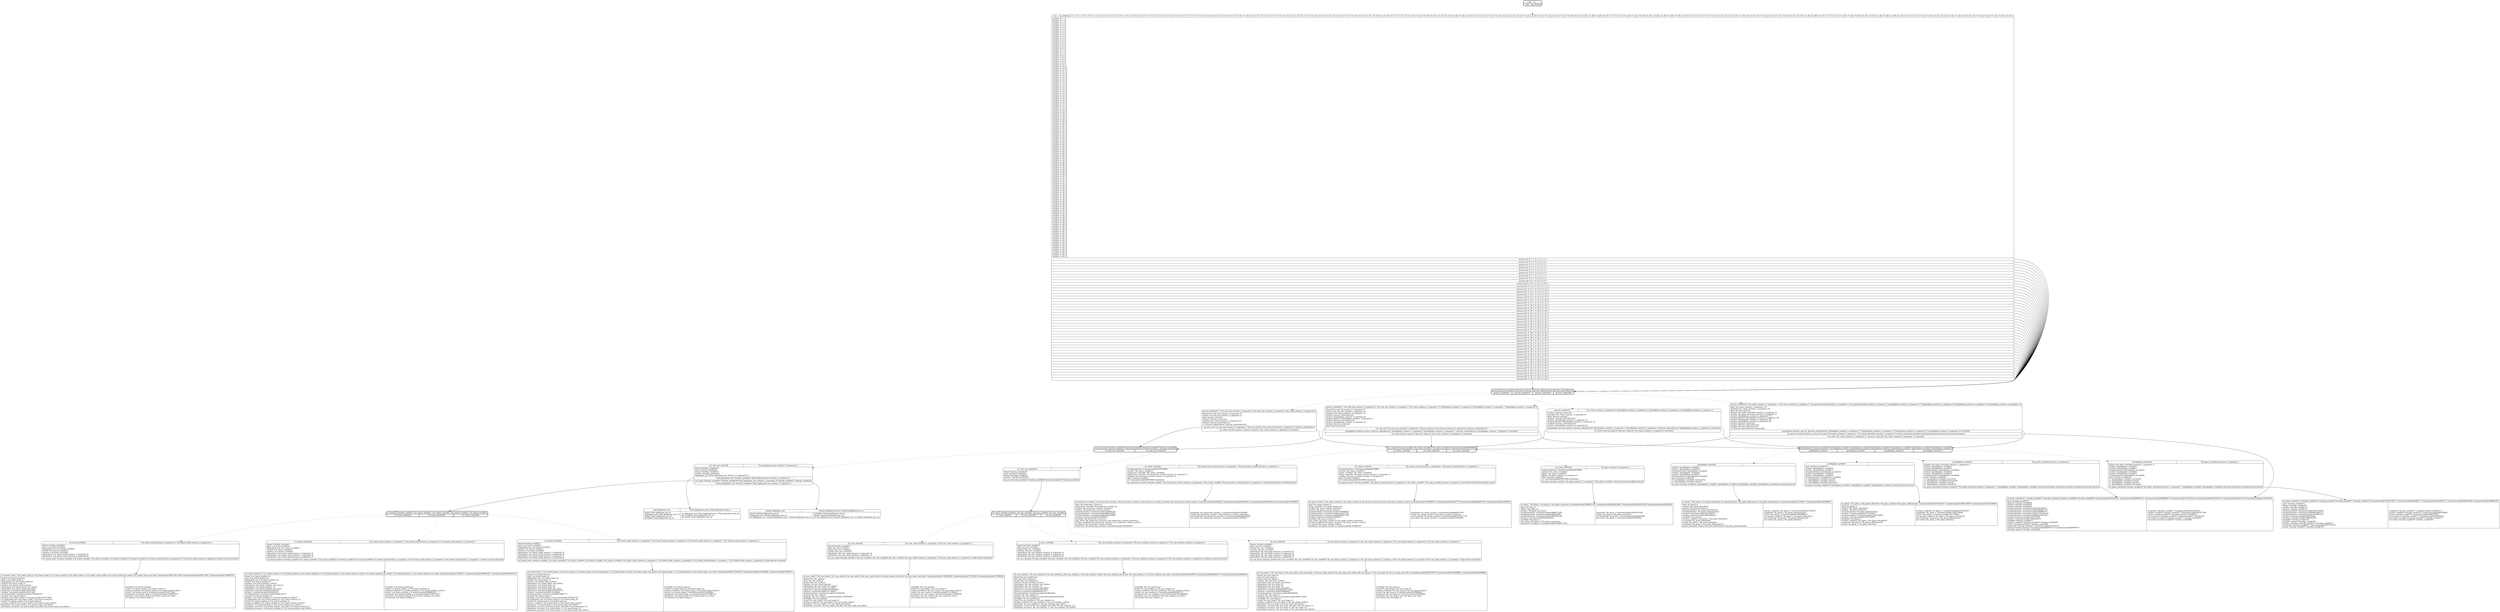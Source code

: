 // Generated by Hype
digraph "woodworking_legal_fewer_htn_groundings" {
  nodesep=1
  ranksep=1
  // Operators
  node [shape=record]
  "cut_board_large" [
    label="{{\N|?cut_board_large_b ?cut_board_large_p ?cut_board_large_m ?cut_board_large_w ?cut_board_large_surface ?cut_board_large_size_before ?cut_board_large_s1 ?cut_board_large_s2 ?cut_board_large_size_after ?constantvariable1278363279 ?constantvariable313024468 ?constantvariable971968717}|{(board ?cut_board_large_b)\l(part ?cut_board_large_p)\l(highspeed_saw ?cut_board_large_m)\l(awood ?cut_board_large_w)\l(surface ?cut_board_large_surface)\l(aboardsize ?cut_board_large_size_before)\l(aboardsize ?cut_board_large_s1)\l(aboardsize ?cut_board_large_s2)\l(aboardsize ?cut_board_large_size_after)\l(apartsize ?constantvariable1278363279)\l(acolour ?constantvariable313024468)\l(treatmentstatus ?constantvariable971968717)\l(unused ?cut_board_large_p)\l(goalsize ?cut_board_large_p ?constantvariable1278363279)\l(in_highspeed_saw ?cut_board_large_b ?cut_board_large_m)\l(wood ?cut_board_large_b ?cut_board_large_w)\l(surface_condition ?cut_board_large_b ?cut_board_large_surface)\l(boardsize ?cut_board_large_b ?cut_board_large_size_before)\l(boardsize_successor ?cut_board_large_size_after ?cut_board_large_s1)\l(boardsize_successor ?cut_board_large_s1 ?cut_board_large_s2)\l(boardsize_successor ?cut_board_large_s2 ?cut_board_large_size_before)\l|(available ?cut_board_large_p)\l(wood ?cut_board_large_p ?cut_board_large_w)\l(surface_condition ?cut_board_large_p ?cut_board_large_surface)\l(colour ?cut_board_large_p ?constantvariable313024468)\l(treatment ?cut_board_large_p ?constantvariable971968717)\l(boardsize ?cut_board_large_b ?cut_board_large_size_after)\lnot (unused ?cut_board_large_p)\l}}"
  ]
  "cut_board_medium" [
    label="{{\N|?cut_board_medium_b ?cut_board_medium_p ?cut_board_medium_m ?cut_board_medium_w ?cut_board_medium_surface ?cut_board_medium_size_before ?cut_board_medium_s1 ?cut_board_medium_size_after ?constantvariable212106237 ?constantvariable1690083347 ?constantvariable1650815227}|{(board ?cut_board_medium_b)\l(part ?cut_board_medium_p)\l(highspeed_saw ?cut_board_medium_m)\l(awood ?cut_board_medium_w)\l(surface ?cut_board_medium_surface)\l(aboardsize ?cut_board_medium_size_before)\l(aboardsize ?cut_board_medium_s1)\l(aboardsize ?cut_board_medium_size_after)\l(apartsize ?constantvariable212106237)\l(acolour ?constantvariable1690083347)\l(treatmentstatus ?constantvariable1650815227)\l(unused ?cut_board_medium_p)\l(goalsize ?cut_board_medium_p ?constantvariable212106237)\l(in_highspeed_saw ?cut_board_medium_b ?cut_board_medium_m)\l(wood ?cut_board_medium_b ?cut_board_medium_w)\l(surface_condition ?cut_board_medium_b ?cut_board_medium_surface)\l(boardsize ?cut_board_medium_b ?cut_board_medium_size_before)\l(boardsize_successor ?cut_board_medium_size_after ?cut_board_medium_s1)\l(boardsize_successor ?cut_board_medium_s1 ?cut_board_medium_size_before)\l|(available ?cut_board_medium_p)\l(wood ?cut_board_medium_p ?cut_board_medium_w)\l(surface_condition ?cut_board_medium_p ?cut_board_medium_surface)\l(colour ?cut_board_medium_p ?constantvariable1690083347)\l(treatment ?cut_board_medium_p ?constantvariable1650815227)\l(boardsize ?cut_board_medium_b ?cut_board_medium_size_after)\lnot (unused ?cut_board_medium_p)\l}}"
  ]
  "cut_board_small" [
    label="{{\N|?cut_board_small_b ?cut_board_small_p ?cut_board_small_m ?cut_board_small_w ?cut_board_small_surface ?cut_board_small_size_before ?cut_board_small_size_after ?constantvariable719147384 ?constantvariable2074871584 ?constantvariable1336658767}|{(board ?cut_board_small_b)\l(part ?cut_board_small_p)\l(highspeed_saw ?cut_board_small_m)\l(awood ?cut_board_small_w)\l(surface ?cut_board_small_surface)\l(aboardsize ?cut_board_small_size_before)\l(aboardsize ?cut_board_small_size_after)\l(apartsize ?constantvariable719147384)\l(acolour ?constantvariable2074871584)\l(treatmentstatus ?constantvariable1336658767)\l(unused ?cut_board_small_p)\l(goalsize ?cut_board_small_p ?constantvariable719147384)\l(in_highspeed_saw ?cut_board_small_b ?cut_board_small_m)\l(wood ?cut_board_small_b ?cut_board_small_w)\l(surface_condition ?cut_board_small_b ?cut_board_small_surface)\l(boardsize ?cut_board_small_b ?cut_board_small_size_before)\l(boardsize_successor ?cut_board_small_size_after ?cut_board_small_size_before)\l|(available ?cut_board_small_p)\l(wood ?cut_board_small_p ?cut_board_small_w)\l(surface_condition ?cut_board_small_p ?cut_board_small_surface)\l(colour ?cut_board_small_p ?constantvariable2074871584)\l(treatment ?cut_board_small_p ?constantvariable1336658767)\l(boardsize ?cut_board_small_b ?cut_board_small_size_after)\lnot (unused ?cut_board_small_p)\l}}"
  ]
  "do_glaze" [
    label="{{\N|?do_glaze_x ?do_glaze_m ?do_glaze_newcolour ?constantvariable1086871163 ?constantvariable298245469 ?constantvariable1900545328 ?constantvariable422481684}|{(part ?do_glaze_x)\l(glazer ?do_glaze_m)\l(acolour ?do_glaze_newcolour)\l(treatmentstatus ?constantvariable1086871163)\l(treatmentstatus ?constantvariable298245469)\l(treatmentstatus ?constantvariable1900545328)\l(acolour ?constantvariable422481684)\l(available ?do_glaze_x)\l(has_colour ?do_glaze_m ?do_glaze_newcolour)\l(treatment ?do_glaze_x ?constantvariable1086871163)\l|(treatment ?do_glaze_x ?constantvariable1900545328)\l(colour ?do_glaze_x ?do_glaze_newcolour)\lnot (treatment ?do_glaze_x ?constantvariable298245469)\lnot (colour ?do_glaze_x ?constantvariable422481684)\l}}"
  ]
  "do_grind" [
    label="{{\N|?do_grind_x ?do_grind_oldsurface ?do_grind_oldcolour ?do_grind_oldtreatment ?do_grind_newtreatment ?constantvariable521350637 ?constantvariable1995568423}|{(part ?do_grind_x)\l(surface ?do_grind_oldsurface)\l(acolour ?do_grind_oldcolour)\l(treatmentstatus ?do_grind_oldtreatment)\l(treatmentstatus ?do_grind_newtreatment)\l(surface ?constantvariable521350637)\l(acolour ?constantvariable1995568423)\l(available ?do_grind_x)\l(surface_condition ?do_grind_x ?do_grind_oldsurface)\l(is_smooth ?do_grind_oldsurface)\l(colour ?do_grind_x ?do_grind_oldcolour)\l(treatment ?do_grind_x ?do_grind_oldtreatment)\l(grind_treatment_change ?do_grind_oldtreatment ?do_grind_newtreatment)\l|(surface_condition ?do_grind_x ?constantvariable521350637)\l(treatment ?do_grind_x ?do_grind_newtreatment)\l(colour ?do_grind_x ?constantvariable1995568423)\lnot (surface_condition ?do_grind_x ?do_grind_oldsurface)\lnot (treatment ?do_grind_x ?do_grind_oldtreatment)\lnot (colour ?do_grind_x ?do_grind_oldcolour)\l}}"
  ]
  "do_grind_untreated" [
    label="{{\N|?newobj_variable57 ?newobj_variable64 ?newobj_variable65 ?newobj_variable66 ?constantvariable702183411 ?constantvariable406992733 ?constantvariable506990077 ?constantvariable1738120144 ?constantvariable495324479 ?constantvariable343357709 ?constantvariable1258199451}|{(part ?newobj_variable57)\l(grinder ?newobj_variable64)\l(surface ?newobj_variable65)\l(acolour ?newobj_variable66)\l(treatmentstatus ?constantvariable702183411)\l(treatmentstatus ?constantvariable406992733)\l(treatmentstatus ?constantvariable506990077)\l(treatmentstatus ?constantvariable1738120144)\l(treatmentstatus ?constantvariable495324479)\l(surface ?constantvariable343357709)\l(acolour ?constantvariable1258199451)\l(available ?newobj_variable57)\l(surface_condition ?newobj_variable57 ?newobj_variable65)\l(colour ?newobj_variable57 ?newobj_variable66)\l(treatment ?newobj_variable57 ?constantvariable702183411)\l(grind_treatment_change ?constantvariable406992733 ?constantvariable506990077)\l(machine_present ?newobj_variable64)\l|(treatment ?newobj_variable57 ?constantvariable495324479)\l(surface_condition ?newobj_variable57 ?constantvariable343357709)\l(colour ?newobj_variable57 ?constantvariable1258199451)\lnot (treatment ?newobj_variable57 ?constantvariable1738120144)\lnot (surface_condition ?newobj_variable57 ?newobj_variable65)\lnot (colour ?newobj_variable57 ?newobj_variable66)\l}}"
  ]
  "do_immersion_varnish" [
    label="{{\N|?do_immersion_varnish_x ?do_immersion_varnish_m ?do_immersion_varnish_newcolour ?do_immersion_varnish_surface ?constantvariable129458220 ?constantvariable286632942 ?constantvariable281362908 ?constantvariable319059067}|{(part ?do_immersion_varnish_x)\l(immersion_varnisher ?do_immersion_varnish_m)\l(acolour ?do_immersion_varnish_newcolour)\l(surface ?do_immersion_varnish_surface)\l(treatmentstatus ?constantvariable129458220)\l(treatmentstatus ?constantvariable286632942)\l(treatmentstatus ?constantvariable281362908)\l(acolour ?constantvariable319059067)\l(available ?do_immersion_varnish_x)\l(has_colour ?do_immersion_varnish_m ?do_immersion_varnish_newcolour)\l(surface_condition ?do_immersion_varnish_x ?do_immersion_varnish_surface)\l(is_smooth ?do_immersion_varnish_surface)\l(treatment ?do_immersion_varnish_x ?constantvariable129458220)\l|(treatment ?do_immersion_varnish_x ?constantvariable281362908)\l(colour ?do_immersion_varnish_x ?do_immersion_varnish_newcolour)\lnot (treatment ?do_immersion_varnish_x ?constantvariable286632942)\lnot (colour ?do_immersion_varnish_x ?constantvariable319059067)\l}}"
  ]
  "do_plane" [
    label="{{\N|?do_plane_x ?do_plane_oldsurface ?do_plane_oldcolour ?do_plane_oldtreatment ?constantvariable1637010447 ?constantvariable1288755959 ?constantvariable1631726897}|{(part ?do_plane_x)\l(surface ?do_plane_oldsurface)\l(acolour ?do_plane_oldcolour)\l(treatmentstatus ?do_plane_oldtreatment)\l(surface ?constantvariable1637010447)\l(treatmentstatus ?constantvariable1288755959)\l(acolour ?constantvariable1631726897)\l(available ?do_plane_x)\l(surface_condition ?do_plane_x ?do_plane_oldsurface)\l(treatment ?do_plane_x ?do_plane_oldtreatment)\l(colour ?do_plane_x ?do_plane_oldcolour)\l|(surface_condition ?do_plane_x ?constantvariable1637010447)\l(treatment ?do_plane_x ?constantvariable1288755959)\l(colour ?do_plane_x ?constantvariable1631726897)\lnot (surface_condition ?do_plane_x ?do_plane_oldsurface)\lnot (treatment ?do_plane_x ?do_plane_oldtreatment)\lnot (colour ?do_plane_x ?do_plane_oldcolour)\l}}"
  ]
  "do_plane_untreated" [
    label="{{\N|?newobj_variable75 ?newobj_variable76 ?newobj_variable77 ?newobj_variable79 ?constantvariable1607353027 ?constantvariable684396417 ?constantvariable1652981517 ?constantvariable308145609 ?constantvariable1068002587}|{(part ?newobj_variable75)\l(planer ?newobj_variable76)\l(surface ?newobj_variable77)\l(acolour ?newobj_variable79)\l(treatmentstatus ?constantvariable1607353027)\l(treatmentstatus ?constantvariable684396417)\l(treatmentstatus ?constantvariable1652981517)\l(surface ?constantvariable308145609)\l(acolour ?constantvariable1068002587)\l(available ?newobj_variable75)\l(machine_present ?newobj_variable76)\l(surface_condition ?newobj_variable75 ?newobj_variable77)\l(treatment ?newobj_variable75 ?constantvariable1607353027)\l(colour ?newobj_variable75 ?newobj_variable79)\l|(treatment ?newobj_variable75 ?constantvariable1652981517)\l(surface_condition ?newobj_variable75 ?constantvariable308145609)\l(colour ?newobj_variable75 ?constantvariable1068002587)\lnot (treatment ?newobj_variable75 ?constantvariable684396417)\lnot (surface_condition ?newobj_variable75 ?newobj_variable77)\lnot (colour ?newobj_variable75 ?newobj_variable79)\l}}"
  ]
  "do_saw_large" [
    label="{{\N|?do_saw_large_b ?do_saw_large_p ?do_saw_large_w ?do_saw_large_surface ?do_saw_large_size_before ?do_saw_large_s1 ?do_saw_large_s2 ?do_saw_large_size_after ?constantvariable2026575395 ?constantvariable539566862 ?constantvariable583566864}|{(board ?do_saw_large_b)\l(part ?do_saw_large_p)\l(awood ?do_saw_large_w)\l(surface ?do_saw_large_surface)\l(aboardsize ?do_saw_large_size_before)\l(aboardsize ?do_saw_large_s1)\l(aboardsize ?do_saw_large_s2)\l(aboardsize ?do_saw_large_size_after)\l(apartsize ?constantvariable2026575395)\l(acolour ?constantvariable539566862)\l(treatmentstatus ?constantvariable583566864)\l(unused ?do_saw_large_p)\l(goalsize ?do_saw_large_p ?constantvariable2026575395)\l(available ?do_saw_large_b)\l(wood ?do_saw_large_b ?do_saw_large_w)\l(surface_condition ?do_saw_large_b ?do_saw_large_surface)\l(boardsize ?do_saw_large_b ?do_saw_large_size_before)\l(boardsize_successor ?do_saw_large_size_after ?do_saw_large_s1)\l(boardsize_successor ?do_saw_large_s1 ?do_saw_large_s2)\l(boardsize_successor ?do_saw_large_s2 ?do_saw_large_size_before)\l|(available ?do_saw_large_p)\l(wood ?do_saw_large_p ?do_saw_large_w)\l(surface_condition ?do_saw_large_p ?do_saw_large_surface)\l(colour ?do_saw_large_p ?constantvariable539566862)\l(treatment ?do_saw_large_p ?constantvariable583566864)\l(boardsize ?do_saw_large_b ?do_saw_large_size_after)\lnot (unused ?do_saw_large_p)\l}}"
  ]
  "do_saw_medium" [
    label="{{\N|?do_saw_medium_b ?do_saw_medium_p ?do_saw_medium_w ?do_saw_medium_surface ?do_saw_medium_size_before ?do_saw_medium_s1 ?do_saw_medium_size_after ?constantvariable633833592 ?constantvariable469443757 ?constantvariable1023882406}|{(board ?do_saw_medium_b)\l(part ?do_saw_medium_p)\l(awood ?do_saw_medium_w)\l(surface ?do_saw_medium_surface)\l(aboardsize ?do_saw_medium_size_before)\l(aboardsize ?do_saw_medium_s1)\l(aboardsize ?do_saw_medium_size_after)\l(apartsize ?constantvariable633833592)\l(acolour ?constantvariable469443757)\l(treatmentstatus ?constantvariable1023882406)\l(unused ?do_saw_medium_p)\l(goalsize ?do_saw_medium_p ?constantvariable633833592)\l(available ?do_saw_medium_b)\l(wood ?do_saw_medium_b ?do_saw_medium_w)\l(surface_condition ?do_saw_medium_b ?do_saw_medium_surface)\l(boardsize ?do_saw_medium_b ?do_saw_medium_size_before)\l(boardsize_successor ?do_saw_medium_size_after ?do_saw_medium_s1)\l(boardsize_successor ?do_saw_medium_s1 ?do_saw_medium_size_before)\l|(available ?do_saw_medium_p)\l(wood ?do_saw_medium_p ?do_saw_medium_w)\l(surface_condition ?do_saw_medium_p ?do_saw_medium_surface)\l(colour ?do_saw_medium_p ?constantvariable469443757)\l(treatment ?do_saw_medium_p ?constantvariable1023882406)\l(boardsize ?do_saw_medium_b ?do_saw_medium_size_after)\lnot (unused ?do_saw_medium_p)\l}}"
  ]
  "do_saw_small" [
    label="{{\N|?do_saw_small_b ?do_saw_small_p ?do_saw_small_w ?do_saw_small_surface ?do_saw_small_size_before ?do_saw_small_size_after ?constantvariable1182850905 ?constantvariable731116025 ?constantvariable2127388439}|{(board ?do_saw_small_b)\l(part ?do_saw_small_p)\l(awood ?do_saw_small_w)\l(surface ?do_saw_small_surface)\l(aboardsize ?do_saw_small_size_before)\l(aboardsize ?do_saw_small_size_after)\l(apartsize ?constantvariable1182850905)\l(acolour ?constantvariable731116025)\l(treatmentstatus ?constantvariable2127388439)\l(unused ?do_saw_small_p)\l(goalsize ?do_saw_small_p ?constantvariable1182850905)\l(available ?do_saw_small_b)\l(wood ?do_saw_small_b ?do_saw_small_w)\l(surface_condition ?do_saw_small_b ?do_saw_small_surface)\l(boardsize ?do_saw_small_b ?do_saw_small_size_before)\l(boardsize_successor ?do_saw_small_size_after ?do_saw_small_size_before)\l|(available ?do_saw_small_p)\l(wood ?do_saw_small_p ?do_saw_small_w)\l(surface_condition ?do_saw_small_p ?do_saw_small_surface)\l(colour ?do_saw_small_p ?constantvariable731116025)\l(treatment ?do_saw_small_p ?constantvariable2127388439)\l(boardsize ?do_saw_small_b ?do_saw_small_size_after)\lnot (unused ?do_saw_small_p)\l}}"
  ]
  "do_spray_varnish" [
    label="{{\N|?do_spray_varnish_x ?do_spray_varnish_m ?do_spray_varnish_newcolour ?do_spray_varnish_surface ?constantvariable797888567 ?constantvariable335041779 ?constantvariable688467185 ?constantvariable421409287}|{(part ?do_spray_varnish_x)\l(spray_varnisher ?do_spray_varnish_m)\l(acolour ?do_spray_varnish_newcolour)\l(surface ?do_spray_varnish_surface)\l(treatmentstatus ?constantvariable797888567)\l(treatmentstatus ?constantvariable335041779)\l(treatmentstatus ?constantvariable688467185)\l(acolour ?constantvariable421409287)\l(available ?do_spray_varnish_x)\l(has_colour ?do_spray_varnish_m ?do_spray_varnish_newcolour)\l(surface_condition ?do_spray_varnish_x ?do_spray_varnish_surface)\l(is_smooth ?do_spray_varnish_surface)\l(treatment ?do_spray_varnish_x ?constantvariable797888567)\l|(treatment ?do_spray_varnish_x ?constantvariable688467185)\l(colour ?do_spray_varnish_x ?do_spray_varnish_newcolour)\lnot (treatment ?do_spray_varnish_x ?constantvariable335041779)\lnot (colour ?do_spray_varnish_x ?constantvariable421409287)\l}}"
  ]
  "load_highspeed_saw" [
    label="{{\N|?load_highspeed_saw_b ?load_highspeed_saw_m}|{(board ?load_highspeed_saw_b)\l(highspeed_saw ?load_highspeed_saw_m)\l(empty ?load_highspeed_saw_m)\l(available ?load_highspeed_saw_b)\l|(in_highspeed_saw ?load_highspeed_saw_b ?load_highspeed_saw_m)\lnot (available ?load_highspeed_saw_b)\lnot (empty ?load_highspeed_saw_m)\l}}"
  ]
  "unload_highspeed_saw" [
    label="{{\N|?unload_highspeed_saw_b ?unload_highspeed_saw_m}|{(board ?unload_highspeed_saw_b)\l(highspeed_saw ?unload_highspeed_saw_m)\l(in_highspeed_saw ?unload_highspeed_saw_b ?unload_highspeed_saw_m)\l|(available ?unload_highspeed_saw_b)\l(empty ?unload_highspeed_saw_m)\lnot (in_highspeed_saw ?unload_highspeed_saw_b ?unload_highspeed_saw_m)\l}}"
  ]
  // Methods
  node [shape=Mrecord]
  "cut_and_saw" [
    style=bold
    label="{{\N|?newobj_variable25 ?newobj_variable26 ?newobj_variable27 ?newobj_variable28}|{<0>cut_and_saw_method6|<1>cut_and_saw_method10}}"
  ]
  "cut_and_saw_method6" [
    label="{{\N|?load_highspeed_saw_instance_3_argument_6}|(board ?newobj_variable25)\l(part ?newobj_variable26)\l(awood ?newobj_variable27)\l(surface ?newobj_variable28)\l(highspeed_saw ?load_highspeed_saw_instance_3_argument_6)\l|<0>load_highspeed_saw ?newobj_variable25 ?load_highspeed_saw_instance_3_argument_6|<1>cut_board ?newobj_variable25 ?newobj_variable26 ?load_highspeed_saw_instance_3_argument_6 ?newobj_variable27 ?newobj_variable28|<2>unload_highspeed_saw ?newobj_variable25 ?load_highspeed_saw_instance_3_argument_6}"
  ]
  "cut_and_saw":0 -> "cut_and_saw_method6" [style=dotted]
  "cut_and_saw_method6":0 -> "load_highspeed_saw"
  "cut_and_saw_method6":1 -> "cut_board"
  "cut_and_saw_method6":2 -> "unload_highspeed_saw"
  "cut_and_saw_method10" [
    label="{{\N|}|(board ?newobj_variable25)\l(part ?newobj_variable26)\l(awood ?newobj_variable27)\l(surface ?newobj_variable28)\l|<0>do_saw ?newobj_variable25 ?newobj_variable26 ?newobj_variable27 ?newobj_variable28}"
  ]
  "cut_and_saw":1 -> "cut_and_saw_method10" [style=dotted]
  "cut_and_saw_method10":0 -> "do_saw"
  "cut_board" [
    style=bold
    label="{{\N|?newobj_variable2 ?cut_board_variable1 ?cut_board_variable2 ?cut_board_variable3 ?cut_board_variable4}|{<0>cut_board_method4|<1>cut_board_method4b|<2>cut_board_method4c}}"
  ]
  "cut_board_method4" [
    label="{{\N|?cut_board_small_instance_2_argument_5 ?cut_board_small_instance_2_argument_6}|(board ?newobj_variable2)\l(part ?cut_board_variable1)\l(highspeed_saw ?cut_board_variable2)\l(awood ?cut_board_variable3)\l(surface ?cut_board_variable4)\l(aboardsize ?cut_board_small_instance_2_argument_5)\l(aboardsize ?cut_board_small_instance_2_argument_6)\l|<0>cut_board_small ?newobj_variable2 ?cut_board_variable1 ?cut_board_variable2 ?cut_board_variable3 ?cut_board_variable4 ?cut_board_small_instance_2_argument_5 ?cut_board_small_instance_2_argument_6 small natural untreated}"
  ]
  "cut_board":0 -> "cut_board_method4" [style=dotted]
  "cut_board_method4":0 -> "cut_board_small"
  "cut_board_method4b" [
    label="{{\N|?cut_board_small_instance_2_argument_5 ?cut_board_small_instance_2_argument_6 ?cut_board_small_instance_2_argument_7}|(board ?newobj_variable2)\l(part ?cut_board_variable1)\l(highspeed_saw ?cut_board_variable2)\l(awood ?cut_board_variable3)\l(surface ?cut_board_variable4)\l(aboardsize ?cut_board_small_instance_2_argument_5)\l(aboardsize ?cut_board_small_instance_2_argument_6)\l(aboardsize ?cut_board_small_instance_2_argument_7)\l|<0>cut_board_medium ?newobj_variable2 ?cut_board_variable1 ?cut_board_variable2 ?cut_board_variable3 ?cut_board_variable4 ?cut_board_small_instance_2_argument_5 ?cut_board_small_instance_2_argument_6 ?cut_board_small_instance_2_argument_7 medium natural untreated}"
  ]
  "cut_board":1 -> "cut_board_method4b" [style=dotted]
  "cut_board_method4b":0 -> "cut_board_medium"
  "cut_board_method4c" [
    label="{{\N|?cut_board_small_instance_2_argument_5 ?cut_board_small_instance_2_argument_6 ?cut_board_small_instance_2_argument_7 ?cut_board_small_instance_2_argument_8}|(board ?newobj_variable2)\l(part ?cut_board_variable1)\l(highspeed_saw ?cut_board_variable2)\l(awood ?cut_board_variable3)\l(surface ?cut_board_variable4)\l(aboardsize ?cut_board_small_instance_2_argument_5)\l(aboardsize ?cut_board_small_instance_2_argument_6)\l(aboardsize ?cut_board_small_instance_2_argument_7)\l(aboardsize ?cut_board_small_instance_2_argument_8)\l|<0>cut_board_large ?newobj_variable2 ?cut_board_variable1 ?cut_board_variable2 ?cut_board_variable3 ?cut_board_variable4 ?cut_board_small_instance_2_argument_5 ?cut_board_small_instance_2_argument_6 ?cut_board_small_instance_2_argument_7 ?cut_board_small_instance_2_argument_8 large natural untreated}"
  ]
  "cut_board":2 -> "cut_board_method4c" [style=dotted]
  "cut_board_method4c":0 -> "cut_board_large"
  "do_colour" [
    style=bold
    label="{{\N|?newobj_variable1 ?do_colour_variable1 ?do_colour_variable2 ?constantvariable634079668}|{<0>do_colour_method0|<1>do_colour_method1|<2>do_colour_method2}}"
  ]
  "do_colour_method0" [
    label="{{\N|?do_immersion_varnish_instance_2_argument_1 ?do_immersion_varnish_instance_2_argument_3}|(treatmentstatus ?constantvariable634079668)\l(acolour ?do_colour_variable1)\l(immersion_varnisher ?do_colour_variable2)\l(immersion_varnisher ?do_immersion_varnish_instance_2_argument_1)\l(surface ?do_immersion_varnish_instance_2_argument_3)\l(part ?newobj_variable1)\l(= ?constantvariable634079668 untreated)\l|<0>do_immersion_varnish ?newobj_variable1 ?do_immersion_varnish_instance_2_argument_1 ?do_colour_variable1 ?do_immersion_varnish_instance_2_argument_3 untreated untreated varnished natural}"
  ]
  "do_colour":0 -> "do_colour_method0" [style=dotted]
  "do_colour_method0":0 -> "do_immersion_varnish"
  "do_colour_method1" [
    label="{{\N|?do_spray_varnish_instance_2_argument_1 ?do_spray_varnish_instance_2_argument_3}|(treatmentstatus ?constantvariable634079668)\l(acolour ?do_colour_variable1)\l(spray_varnisher ?do_colour_variable2)\l(spray_varnisher ?do_spray_varnish_instance_2_argument_1)\l(surface ?do_spray_varnish_instance_2_argument_3)\l(part ?newobj_variable1)\l(= ?constantvariable634079668 untreated)\l|<0>do_spray_varnish ?newobj_variable1 ?do_spray_varnish_instance_2_argument_1 ?do_colour_variable1 ?do_spray_varnish_instance_2_argument_3 untreated untreated varnished natural}"
  ]
  "do_colour":1 -> "do_colour_method1" [style=dotted]
  "do_colour_method1":0 -> "do_spray_varnish"
  "do_colour_method2" [
    label="{{\N|?do_glaze_instance_2_argument_1}|(treatmentstatus ?constantvariable634079668)\l(acolour ?do_colour_variable1)\l(glazer ?do_colour_variable2)\l(glazer ?do_glaze_instance_2_argument_1)\l(part ?newobj_variable1)\l(= ?constantvariable634079668 untreated)\l|<0>do_glaze ?newobj_variable1 ?do_glaze_instance_2_argument_1 ?do_colour_variable1 untreated untreated glazed natural}"
  ]
  "do_colour":2 -> "do_colour_method2" [style=dotted]
  "do_colour_method2":0 -> "do_glaze"
  "do_saw" [
    style=bold
    label="{{\N|?newobj_variable3 ?do_saw_variable1 ?do_saw_variable2 ?do_saw_variable3}|{<0>do_saw_method5|<1>do_saw_method8|<2>do_saw_method9}}"
  ]
  "do_saw_method5" [
    label="{{\N|?do_saw_small_instance_2_argument_4 ?do_saw_small_instance_2_argument_5}|(board ?newobj_variable3)\l(part ?do_saw_variable1)\l(awood ?do_saw_variable2)\l(surface ?do_saw_variable3)\l(aboardsize ?do_saw_small_instance_2_argument_4)\l(aboardsize ?do_saw_small_instance_2_argument_5)\l|<0>do_saw_small ?newobj_variable3 ?do_saw_variable1 ?do_saw_variable2 ?do_saw_variable3 ?do_saw_small_instance_2_argument_4 ?do_saw_small_instance_2_argument_5 small natural untreated}"
  ]
  "do_saw":0 -> "do_saw_method5" [style=dotted]
  "do_saw_method5":0 -> "do_saw_small"
  "do_saw_method8" [
    label="{{\N|?do_saw_medium_instance_2_argument_4 ?do_saw_medium_instance_2_argument_5 ?do_saw_medium_instance_2_argument_6}|(board ?newobj_variable3)\l(part ?do_saw_variable1)\l(awood ?do_saw_variable2)\l(surface ?do_saw_variable3)\l(aboardsize ?do_saw_medium_instance_2_argument_4)\l(aboardsize ?do_saw_medium_instance_2_argument_5)\l(aboardsize ?do_saw_medium_instance_2_argument_6)\l|<0>do_saw_medium ?newobj_variable3 ?do_saw_variable1 ?do_saw_variable2 ?do_saw_variable3 ?do_saw_medium_instance_2_argument_4 ?do_saw_medium_instance_2_argument_5 ?do_saw_medium_instance_2_argument_6 medium natural untreated}"
  ]
  "do_saw":1 -> "do_saw_method8" [style=dotted]
  "do_saw_method8":0 -> "do_saw_medium"
  "do_saw_method9" [
    label="{{\N|?do_saw_large_instance_2_argument_4 ?do_saw_large_instance_2_argument_5 ?do_saw_large_instance_2_argument_6 ?do_saw_large_instance_2_argument_7}|(board ?newobj_variable3)\l(part ?do_saw_variable1)\l(awood ?do_saw_variable2)\l(surface ?do_saw_variable3)\l(aboardsize ?do_saw_large_instance_2_argument_4)\l(aboardsize ?do_saw_large_instance_2_argument_5)\l(aboardsize ?do_saw_large_instance_2_argument_6)\l(aboardsize ?do_saw_large_instance_2_argument_7)\l|<0>do_saw_large ?newobj_variable3 ?do_saw_variable1 ?do_saw_variable2 ?do_saw_variable3 ?do_saw_large_instance_2_argument_4 ?do_saw_large_instance_2_argument_5 ?do_saw_large_instance_2_argument_6 ?do_saw_large_instance_2_argument_7 large natural untreated}"
  ]
  "do_saw":2 -> "do_saw_method9" [style=dotted]
  "do_saw_method9":0 -> "do_saw_large"
  "grindnplane" [
    style=bold
    label="{{\N|?newobj_variable10 ?grindnplane_variable1 ?grindnplane_variable2 ?grindnplane_variable3 ?grindnplane_variable4 ?grindnplane_variable5 ?grindnplane_variable6}|{<0>grindnplane_method3|<1>grindnplane_method7|<2>grindnplane_method13|<3>grindnplane_method15}}"
  ]
  "grindnplane_method3" [
    label="{{\N|}|(surface ?grindnplane_variable1)\l(acolour ?grindnplane_variable2)\l(treatmentstatus ?grindnplane_variable3)\l(surface ?grindnplane_variable4)\l(acolour ?grindnplane_variable5)\l(treatmentstatus ?grindnplane_variable6)\l(part ?newobj_variable10)\l(= ?grindnplane_variable4 verysmooth)\l(= ?grindnplane_variable5 natural)\l|<0>do_grind ?newobj_variable10 ?grindnplane_variable1 ?grindnplane_variable2 ?grindnplane_variable3 ?grindnplane_variable6 verysmooth natural}"
  ]
  "grindnplane":0 -> "grindnplane_method3" [style=dotted]
  "grindnplane_method3":0 -> "do_grind"
  "grindnplane_method7" [
    label="{{\N|}|(part ?newobj_variable10)\l(surface ?grindnplane_variable1)\l(acolour ?grindnplane_variable2)\l(treatmentstatus ?grindnplane_variable3)\l(surface ?grindnplane_variable4)\l(acolour ?grindnplane_variable5)\l(treatmentstatus ?grindnplane_variable6)\l(= ?grindnplane_variable4 smooth)\l(= ?grindnplane_variable5 natural)\l(= ?grindnplane_variable6 untreated)\l|<0>do_plane ?newobj_variable10 ?grindnplane_variable1 ?grindnplane_variable2 ?grindnplane_variable3 smooth untreated natural}"
  ]
  "grindnplane":1 -> "grindnplane_method7" [style=dotted]
  "grindnplane_method7":0 -> "do_plane"
  "grindnplane_method13" [
    label="{{\N|?do_grind_untreated_instance_2_argument_1}|(grinder ?do_grind_untreated_instance_2_argument_1)\l(surface ?grindnplane_variable1)\l(acolour ?grindnplane_variable2)\l(treatmentstatus ?grindnplane_variable3)\l(surface ?grindnplane_variable4)\l(acolour ?grindnplane_variable5)\l(treatmentstatus ?grindnplane_variable6)\l(part ?newobj_variable10)\l(= ?grindnplane_variable3 untreated)\l(= ?grindnplane_variable4 verysmooth)\l(= ?grindnplane_variable5 natural)\l(= ?grindnplane_variable6 untreated)\l|<0>do_grind_untreated ?newobj_variable10 ?do_grind_untreated_instance_2_argument_1 ?grindnplane_variable1 ?grindnplane_variable2 untreated untreated untreated untreated untreated verysmooth natural}"
  ]
  "grindnplane":2 -> "grindnplane_method13" [style=dotted]
  "grindnplane_method13":0 -> "do_grind_untreated"
  "grindnplane_method15" [
    label="{{\N|?do_plane_untreated_instance_2_argument_1}|(planer ?do_plane_untreated_instance_2_argument_1)\l(surface ?grindnplane_variable1)\l(acolour ?grindnplane_variable2)\l(treatmentstatus ?grindnplane_variable3)\l(surface ?grindnplane_variable4)\l(acolour ?grindnplane_variable5)\l(treatmentstatus ?grindnplane_variable6)\l(part ?newobj_variable10)\l(= ?grindnplane_variable3 untreated)\l(= ?grindnplane_variable4 smooth)\l(= ?grindnplane_variable5 natural)\l(= ?grindnplane_variable6 untreated)\l|<0>do_plane_untreated ?newobj_variable10 ?do_plane_untreated_instance_2_argument_1 ?grindnplane_variable1 ?grindnplane_variable2 untreated untreated untreated smooth natural}"
  ]
  "grindnplane":3 -> "grindnplane_method15" [style=dotted]
  "grindnplane_method15":0 -> "do_plane_untreated"
  "process" [
    style=bold
    label="{{\N|?process_partvar ?process_colourvar ?process_oldsurfacevar ?process_newsurfacevar}|{<0>process_method11|<1>process_method12|<2>process_method14|<3>process_method16}}"
  ]
  "process_method11" [
    label="{{\N|?cut_and_saw_instance_2_argument_0 ?cut_and_saw_instance_2_argument_2 ?do_colour_instance_3_argument_6}|(board ?cut_and_saw_instance_2_argument_0)\l(awood ?cut_and_saw_instance_2_argument_2)\l(part ?process_partvar)\l(acolour ?process_colourvar)\l(machine ?do_colour_instance_3_argument_6)\l(surface ?process_oldsurfacevar)\l(= ?process_oldsurfacevar ?process_newsurfacevar)\l|<0>cut_and_saw ?cut_and_saw_instance_2_argument_0 ?process_partvar ?cut_and_saw_instance_2_argument_2 ?process_oldsurfacevar|<1>do_colour ?process_partvar ?process_colourvar ?do_colour_instance_3_argument_6 untreated}"
  ]
  "process":0 -> "process_method11" [style=dotted]
  "process_method11":0 -> "cut_and_saw"
  "process_method11":1 -> "do_colour"
  "process_method12" [
    label="{{\N|?do_colour_instance_3_argument_9 ?grindnplane_instance_2_argument_2 ?grindnplane_instance_2_argument_3 ?grindnplane_instance_2_argument_5}|(acolour ?process_colourvar)\l(machine ?do_colour_instance_3_argument_9)\l(part ?process_partvar)\l(surface ?process_oldsurfacevar)\l(acolour ?grindnplane_instance_2_argument_2)\l(treatmentstatus ?grindnplane_instance_2_argument_3)\l(surface ?process_newsurfacevar)\l(acolour ?grindnplane_instance_2_argument_5)\l|<0>grindnplane ?process_partvar ?process_oldsurfacevar ?grindnplane_instance_2_argument_2 ?grindnplane_instance_2_argument_3 ?process_newsurfacevar ?grindnplane_instance_2_argument_5 untreated|<1>do_colour ?process_partvar ?process_colourvar ?do_colour_instance_3_argument_9 untreated}"
  ]
  "process":1 -> "process_method12" [style=dotted]
  "process_method12":0 -> "grindnplane"
  "process_method12":1 -> "do_colour"
  "process_method14" [
    label="{{\N|?cut_and_saw_instance_2_argument_0 ?cut_and_saw_instance_2_argument_2 ?do_colour_instance_4_argument_13 ?grindnplane_instance_3_argument_6 ?grindnplane_instance_3_argument_7 ?grindnplane_instance_3_argument_9}|(board ?cut_and_saw_instance_2_argument_0)\l(awood ?cut_and_saw_instance_2_argument_2)\l(machine ?do_colour_instance_4_argument_13)\l(surface ?process_oldsurfacevar)\l(acolour ?grindnplane_instance_3_argument_6)\l(treatmentstatus ?grindnplane_instance_3_argument_7)\l(surface ?process_newsurfacevar)\l(acolour ?grindnplane_instance_3_argument_9)\l(acolour ?process_colourvar)\l(part ?process_partvar)\l|<0>cut_and_saw ?cut_and_saw_instance_2_argument_0 ?process_partvar ?cut_and_saw_instance_2_argument_2 ?process_oldsurfacevar|<1>grindnplane ?process_partvar ?process_oldsurfacevar ?grindnplane_instance_3_argument_6 ?grindnplane_instance_3_argument_7 ?process_newsurfacevar ?grindnplane_instance_3_argument_9 untreated|<2>do_colour ?process_partvar ?process_colourvar ?do_colour_instance_4_argument_13 untreated}"
  ]
  "process":2 -> "process_method14" [style=dotted]
  "process_method14":0 -> "cut_and_saw"
  "process_method14":1 -> "grindnplane"
  "process_method14":2 -> "do_colour"
  "process_method16" [
    label="{{\N|?do_colour_instance_3_argument_11 ?do_colour_instance_3_argument_13 ?do_grind_untreated_instance_2_argument_1 ?do_grind_untreated_instance_2_argument_2 ?grindnplane_instance_4_argument_17 ?grindnplane_instance_4_argument_18 ?grindnplane_instance_4_argument_19 ?grindnplane_instance_4_argument_20}|(part ?do_colour_instance_3_argument_11)\l(machine ?do_colour_instance_3_argument_13)\l(part ?process_partvar)\l(grinder ?do_grind_untreated_instance_2_argument_1)\l(surface ?do_grind_untreated_instance_2_argument_2)\l(acolour ?grindnplane_instance_4_argument_17)\l(treatmentstatus ?grindnplane_instance_4_argument_18)\l(surface ?grindnplane_instance_4_argument_19)\l(acolour ?grindnplane_instance_4_argument_20)\l(acolour ?process_colourvar)\l(surface ?process_newsurfacevar)\l(surface ?process_oldsurfacevar)\l(= ?process_newsurfacevar verysmooth)\l|<0>grindnplane ?process_partvar ?process_oldsurfacevar ?grindnplane_instance_4_argument_17 ?grindnplane_instance_4_argument_18 ?grindnplane_instance_4_argument_19 ?grindnplane_instance_4_argument_20 untreated|<1>do_grind_untreated ?process_partvar ?do_grind_untreated_instance_2_argument_1 ?do_grind_untreated_instance_2_argument_2 natural untreated untreated untreated untreated untreated verysmooth natural|<2>do_colour ?do_colour_instance_3_argument_11 ?process_colourvar ?do_colour_instance_3_argument_13 untreated}"
  ]
  "process":3 -> "process_method16" [style=dotted]
  "process_method16":0 -> "grindnplane"
  "process_method16":1 -> "do_grind_untreated"
  "process_method16":2 -> "do_colour"
  "__top" [
    style=bold
    label="{{\N|}|{<0>__top___top_method}}"
  ]
  "__top___top_method" [
    label="{{\N|?v_1_1 ?v_1_2 ?v_1_3 ?v_2_1 ?v_2_2 ?v_2_3 ?v_3_1 ?v_3_2 ?v_3_3 ?v_4_1 ?v_4_2 ?v_4_3 ?v_5_1 ?v_5_2 ?v_5_3 ?v_6_1 ?v_6_2 ?v_6_3 ?v_7_1 ?v_7_2 ?v_7_3 ?v_8_1 ?v_8_2 ?v_8_3 ?v_9_1 ?v_9_2 ?v_9_3 ?v_10_1 ?v_10_2 ?v_10_3 ?v_11_1 ?v_11_2 ?v_11_3 ?v_12_1 ?v_12_2 ?v_12_3 ?v_13_1 ?v_13_2 ?v_13_3 ?v_14_1 ?v_14_2 ?v_14_3 ?v_15_1 ?v_15_2 ?v_15_3 ?v_16_1 ?v_16_2 ?v_16_3 ?v_17_1 ?v_17_2 ?v_17_3 ?v_18_1 ?v_18_2 ?v_18_3 ?v_19_1 ?v_19_2 ?v_19_3 ?v_20_1 ?v_20_2 ?v_20_3 ?v_21_1 ?v_21_2 ?v_21_3 ?v_22_1 ?v_22_2 ?v_22_3 ?v_23_1 ?v_23_2 ?v_23_3 ?v_24_1 ?v_24_2 ?v_24_3 ?v_25_1 ?v_25_2 ?v_25_3 ?v_26_1 ?v_26_2 ?v_26_3 ?v_27_1 ?v_27_2 ?v_27_3 ?v_28_1 ?v_28_2 ?v_28_3 ?v_29_1 ?v_29_2 ?v_29_3 ?v_30_1 ?v_30_2 ?v_30_3 ?v_31_1 ?v_31_2 ?v_31_3 ?v_32_1 ?v_32_2 ?v_32_3 ?v_33_1 ?v_33_2 ?v_33_3 ?v_34_1 ?v_34_2 ?v_34_3 ?v_35_1 ?v_35_2 ?v_35_3 ?v_36_1 ?v_36_2 ?v_36_3 ?v_37_1 ?v_37_2 ?v_37_3 ?v_38_1 ?v_38_2 ?v_38_3 ?v_39_1 ?v_39_2 ?v_39_3 ?v_40_1 ?v_40_2 ?v_40_3 ?v_41_1 ?v_41_2 ?v_41_3 ?v_42_1 ?v_42_2 ?v_42_3 ?v_43_1 ?v_43_2 ?v_43_3 ?v_44_1 ?v_44_2 ?v_44_3 ?v_45_1 ?v_45_2 ?v_45_3}|(acolour ?v_1_1)\l(surface ?v_1_2)\l(surface ?v_1_3)\l(acolour ?v_2_1)\l(surface ?v_2_2)\l(surface ?v_2_3)\l(acolour ?v_3_1)\l(surface ?v_3_2)\l(surface ?v_3_3)\l(acolour ?v_4_1)\l(surface ?v_4_2)\l(surface ?v_4_3)\l(acolour ?v_5_1)\l(surface ?v_5_2)\l(surface ?v_5_3)\l(acolour ?v_6_1)\l(surface ?v_6_2)\l(surface ?v_6_3)\l(acolour ?v_7_1)\l(surface ?v_7_2)\l(surface ?v_7_3)\l(acolour ?v_8_1)\l(surface ?v_8_2)\l(surface ?v_8_3)\l(acolour ?v_9_1)\l(surface ?v_9_2)\l(surface ?v_9_3)\l(acolour ?v_10_1)\l(surface ?v_10_2)\l(surface ?v_10_3)\l(acolour ?v_11_1)\l(surface ?v_11_2)\l(surface ?v_11_3)\l(acolour ?v_12_1)\l(surface ?v_12_2)\l(surface ?v_12_3)\l(acolour ?v_13_1)\l(surface ?v_13_2)\l(surface ?v_13_3)\l(acolour ?v_14_1)\l(surface ?v_14_2)\l(surface ?v_14_3)\l(acolour ?v_15_1)\l(surface ?v_15_2)\l(surface ?v_15_3)\l(acolour ?v_16_1)\l(surface ?v_16_2)\l(surface ?v_16_3)\l(acolour ?v_17_1)\l(surface ?v_17_2)\l(surface ?v_17_3)\l(acolour ?v_18_1)\l(surface ?v_18_2)\l(surface ?v_18_3)\l(acolour ?v_19_1)\l(surface ?v_19_2)\l(surface ?v_19_3)\l(acolour ?v_20_1)\l(surface ?v_20_2)\l(surface ?v_20_3)\l(acolour ?v_21_1)\l(surface ?v_21_2)\l(surface ?v_21_3)\l(acolour ?v_22_1)\l(surface ?v_22_2)\l(surface ?v_22_3)\l(acolour ?v_23_1)\l(surface ?v_23_2)\l(surface ?v_23_3)\l(acolour ?v_24_1)\l(surface ?v_24_2)\l(surface ?v_24_3)\l(acolour ?v_25_1)\l(surface ?v_25_2)\l(surface ?v_25_3)\l(acolour ?v_26_1)\l(surface ?v_26_2)\l(surface ?v_26_3)\l(acolour ?v_27_1)\l(surface ?v_27_2)\l(surface ?v_27_3)\l(acolour ?v_28_1)\l(surface ?v_28_2)\l(surface ?v_28_3)\l(acolour ?v_29_1)\l(surface ?v_29_2)\l(surface ?v_29_3)\l(acolour ?v_30_1)\l(surface ?v_30_2)\l(surface ?v_30_3)\l(acolour ?v_31_1)\l(surface ?v_31_2)\l(surface ?v_31_3)\l(acolour ?v_32_1)\l(surface ?v_32_2)\l(surface ?v_32_3)\l(acolour ?v_33_1)\l(surface ?v_33_2)\l(surface ?v_33_3)\l(acolour ?v_34_1)\l(surface ?v_34_2)\l(surface ?v_34_3)\l(acolour ?v_35_1)\l(surface ?v_35_2)\l(surface ?v_35_3)\l(acolour ?v_36_1)\l(surface ?v_36_2)\l(surface ?v_36_3)\l(acolour ?v_37_1)\l(surface ?v_37_2)\l(surface ?v_37_3)\l(acolour ?v_38_1)\l(surface ?v_38_2)\l(surface ?v_38_3)\l(acolour ?v_39_1)\l(surface ?v_39_2)\l(surface ?v_39_3)\l(acolour ?v_40_1)\l(surface ?v_40_2)\l(surface ?v_40_3)\l(acolour ?v_41_1)\l(surface ?v_41_2)\l(surface ?v_41_3)\l(acolour ?v_42_1)\l(surface ?v_42_2)\l(surface ?v_42_3)\l(acolour ?v_43_1)\l(surface ?v_43_2)\l(surface ?v_43_3)\l(acolour ?v_44_1)\l(surface ?v_44_2)\l(surface ?v_44_3)\l(acolour ?v_45_1)\l(surface ?v_45_2)\l(surface ?v_45_3)\l|<0>process p0 ?v_1_1 ?v_1_2 ?v_1_3|<1>process p1 ?v_2_1 ?v_2_2 ?v_2_3|<2>process p2 ?v_3_1 ?v_3_2 ?v_3_3|<3>process p3 ?v_4_1 ?v_4_2 ?v_4_3|<4>process p4 ?v_5_1 ?v_5_2 ?v_5_3|<5>process p5 ?v_6_1 ?v_6_2 ?v_6_3|<6>process p6 ?v_7_1 ?v_7_2 ?v_7_3|<7>process p7 ?v_8_1 ?v_8_2 ?v_8_3|<8>process p8 ?v_9_1 ?v_9_2 ?v_9_3|<9>process p9 ?v_10_1 ?v_10_2 ?v_10_3|<10>process p10 ?v_11_1 ?v_11_2 ?v_11_3|<11>process p11 ?v_12_1 ?v_12_2 ?v_12_3|<12>process p12 ?v_13_1 ?v_13_2 ?v_13_3|<13>process p13 ?v_14_1 ?v_14_2 ?v_14_3|<14>process p14 ?v_15_1 ?v_15_2 ?v_15_3|<15>process p15 ?v_16_1 ?v_16_2 ?v_16_3|<16>process p16 ?v_17_1 ?v_17_2 ?v_17_3|<17>process p17 ?v_18_1 ?v_18_2 ?v_18_3|<18>process p18 ?v_19_1 ?v_19_2 ?v_19_3|<19>process p19 ?v_20_1 ?v_20_2 ?v_20_3|<20>process p20 ?v_21_1 ?v_21_2 ?v_21_3|<21>process p21 ?v_22_1 ?v_22_2 ?v_22_3|<22>process p22 ?v_23_1 ?v_23_2 ?v_23_3|<23>process p23 ?v_24_1 ?v_24_2 ?v_24_3|<24>process p24 ?v_25_1 ?v_25_2 ?v_25_3|<25>process p25 ?v_26_1 ?v_26_2 ?v_26_3|<26>process p26 ?v_27_1 ?v_27_2 ?v_27_3|<27>process p27 ?v_28_1 ?v_28_2 ?v_28_3|<28>process p28 ?v_29_1 ?v_29_2 ?v_29_3|<29>process p29 ?v_30_1 ?v_30_2 ?v_30_3|<30>process p30 ?v_31_1 ?v_31_2 ?v_31_3|<31>process p31 ?v_32_1 ?v_32_2 ?v_32_3|<32>process p32 ?v_33_1 ?v_33_2 ?v_33_3|<33>process p33 ?v_34_1 ?v_34_2 ?v_34_3|<34>process p34 ?v_35_1 ?v_35_2 ?v_35_3|<35>process p35 ?v_36_1 ?v_36_2 ?v_36_3|<36>process p36 ?v_37_1 ?v_37_2 ?v_37_3|<37>process p37 ?v_38_1 ?v_38_2 ?v_38_3|<38>process p38 ?v_39_1 ?v_39_2 ?v_39_3|<39>process p39 ?v_40_1 ?v_40_2 ?v_40_3|<40>process p40 ?v_41_1 ?v_41_2 ?v_41_3|<41>process p41 ?v_42_1 ?v_42_2 ?v_42_3|<42>process p42 ?v_43_1 ?v_43_2 ?v_43_3|<43>process p43 ?v_44_1 ?v_44_2 ?v_44_3|<44>process p44 ?v_45_1 ?v_45_2 ?v_45_3}"
  ]
  "__top":0 -> "__top___top_method" [style=dotted]
  "__top___top_method":0 -> "process"
  "__top___top_method":1 -> "process"
  "__top___top_method":2 -> "process"
  "__top___top_method":3 -> "process"
  "__top___top_method":4 -> "process"
  "__top___top_method":5 -> "process"
  "__top___top_method":6 -> "process"
  "__top___top_method":7 -> "process"
  "__top___top_method":8 -> "process"
  "__top___top_method":9 -> "process"
  "__top___top_method":10 -> "process"
  "__top___top_method":11 -> "process"
  "__top___top_method":12 -> "process"
  "__top___top_method":13 -> "process"
  "__top___top_method":14 -> "process"
  "__top___top_method":15 -> "process"
  "__top___top_method":16 -> "process"
  "__top___top_method":17 -> "process"
  "__top___top_method":18 -> "process"
  "__top___top_method":19 -> "process"
  "__top___top_method":20 -> "process"
  "__top___top_method":21 -> "process"
  "__top___top_method":22 -> "process"
  "__top___top_method":23 -> "process"
  "__top___top_method":24 -> "process"
  "__top___top_method":25 -> "process"
  "__top___top_method":26 -> "process"
  "__top___top_method":27 -> "process"
  "__top___top_method":28 -> "process"
  "__top___top_method":29 -> "process"
  "__top___top_method":30 -> "process"
  "__top___top_method":31 -> "process"
  "__top___top_method":32 -> "process"
  "__top___top_method":33 -> "process"
  "__top___top_method":34 -> "process"
  "__top___top_method":35 -> "process"
  "__top___top_method":36 -> "process"
  "__top___top_method":37 -> "process"
  "__top___top_method":38 -> "process"
  "__top___top_method":39 -> "process"
  "__top___top_method":40 -> "process"
  "__top___top_method":41 -> "process"
  "__top___top_method":42 -> "process"
  "__top___top_method":43 -> "process"
  "__top___top_method":44 -> "process"
}
